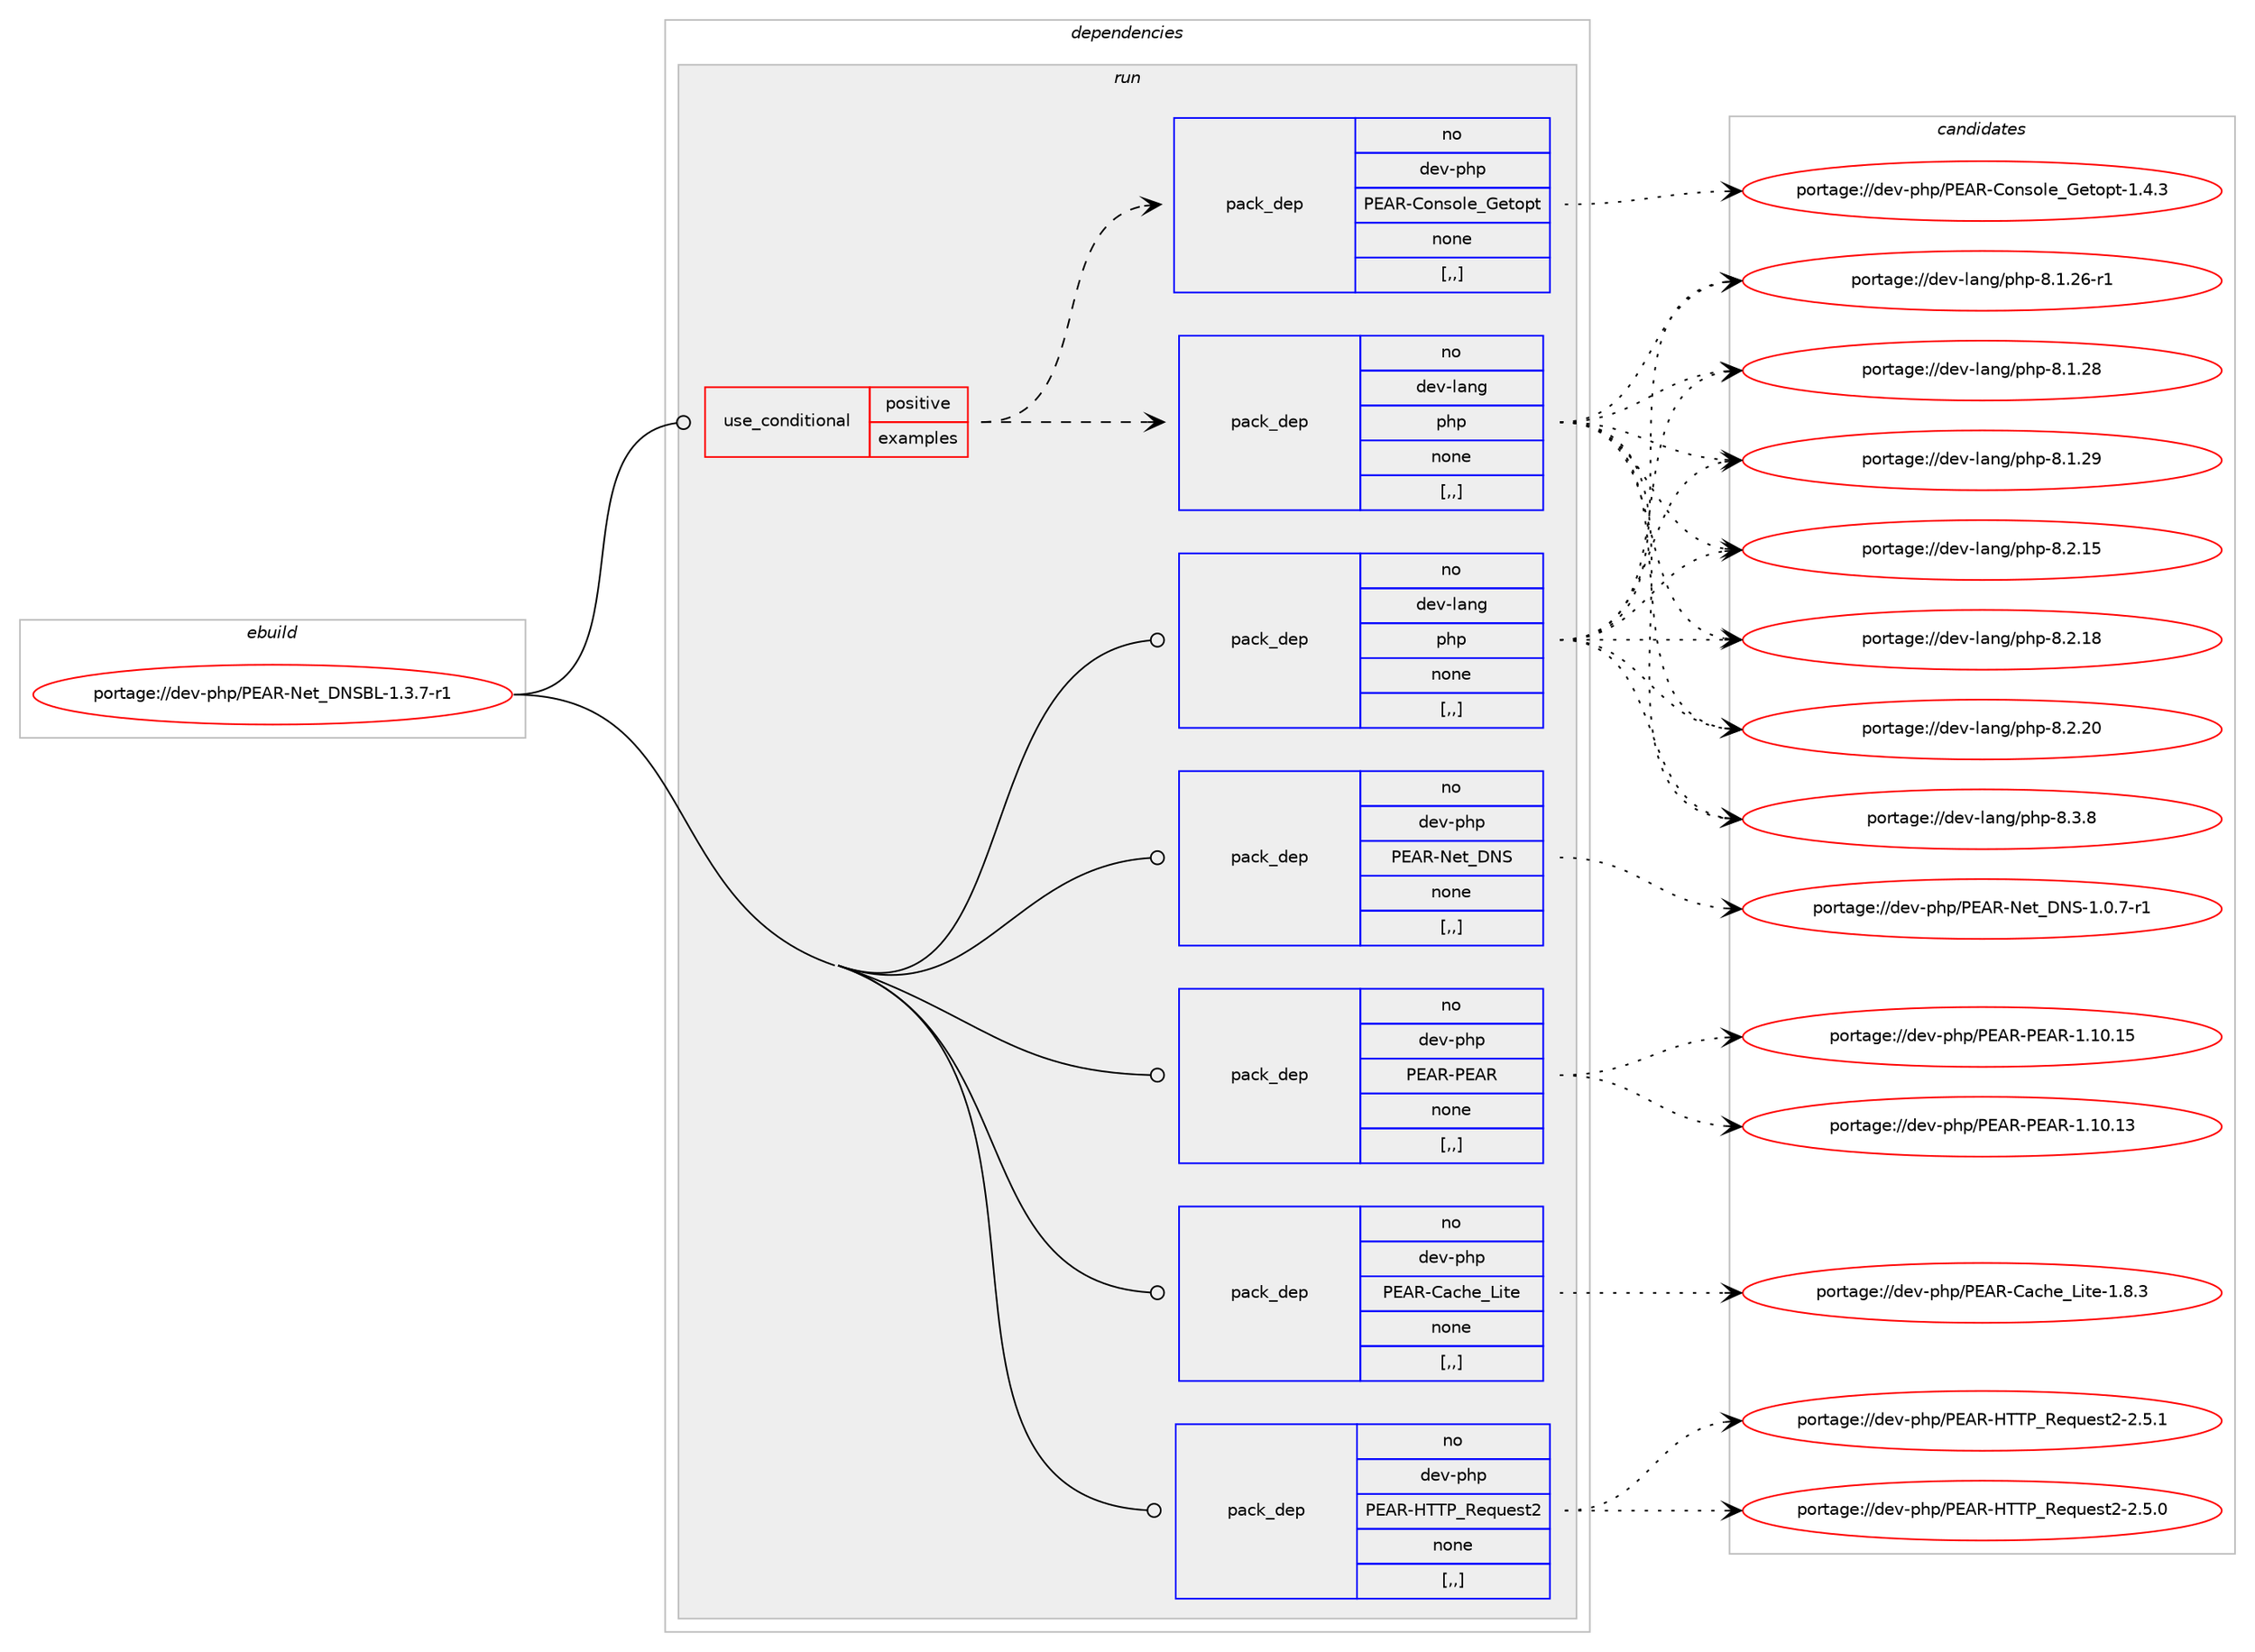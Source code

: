 digraph prolog {

# *************
# Graph options
# *************

newrank=true;
concentrate=true;
compound=true;
graph [rankdir=LR,fontname=Helvetica,fontsize=10,ranksep=1.5];#, ranksep=2.5, nodesep=0.2];
edge  [arrowhead=vee];
node  [fontname=Helvetica,fontsize=10];

# **********
# The ebuild
# **********

subgraph cluster_leftcol {
color=gray;
rank=same;
label=<<i>ebuild</i>>;
id [label="portage://dev-php/PEAR-Net_DNSBL-1.3.7-r1", color=red, width=4, href="../dev-php/PEAR-Net_DNSBL-1.3.7-r1.svg"];
}

# ****************
# The dependencies
# ****************

subgraph cluster_midcol {
color=gray;
label=<<i>dependencies</i>>;
subgraph cluster_compile {
fillcolor="#eeeeee";
style=filled;
label=<<i>compile</i>>;
}
subgraph cluster_compileandrun {
fillcolor="#eeeeee";
style=filled;
label=<<i>compile and run</i>>;
}
subgraph cluster_run {
fillcolor="#eeeeee";
style=filled;
label=<<i>run</i>>;
subgraph cond29208 {
dependency136314 [label=<<TABLE BORDER="0" CELLBORDER="1" CELLSPACING="0" CELLPADDING="4"><TR><TD ROWSPAN="3" CELLPADDING="10">use_conditional</TD></TR><TR><TD>positive</TD></TR><TR><TD>examples</TD></TR></TABLE>>, shape=none, color=red];
subgraph pack105906 {
dependency136315 [label=<<TABLE BORDER="0" CELLBORDER="1" CELLSPACING="0" CELLPADDING="4" WIDTH="220"><TR><TD ROWSPAN="6" CELLPADDING="30">pack_dep</TD></TR><TR><TD WIDTH="110">no</TD></TR><TR><TD>dev-lang</TD></TR><TR><TD>php</TD></TR><TR><TD>none</TD></TR><TR><TD>[,,]</TD></TR></TABLE>>, shape=none, color=blue];
}
dependency136314:e -> dependency136315:w [weight=20,style="dashed",arrowhead="vee"];
subgraph pack105907 {
dependency136316 [label=<<TABLE BORDER="0" CELLBORDER="1" CELLSPACING="0" CELLPADDING="4" WIDTH="220"><TR><TD ROWSPAN="6" CELLPADDING="30">pack_dep</TD></TR><TR><TD WIDTH="110">no</TD></TR><TR><TD>dev-php</TD></TR><TR><TD>PEAR-Console_Getopt</TD></TR><TR><TD>none</TD></TR><TR><TD>[,,]</TD></TR></TABLE>>, shape=none, color=blue];
}
dependency136314:e -> dependency136316:w [weight=20,style="dashed",arrowhead="vee"];
}
id:e -> dependency136314:w [weight=20,style="solid",arrowhead="odot"];
subgraph pack105908 {
dependency136317 [label=<<TABLE BORDER="0" CELLBORDER="1" CELLSPACING="0" CELLPADDING="4" WIDTH="220"><TR><TD ROWSPAN="6" CELLPADDING="30">pack_dep</TD></TR><TR><TD WIDTH="110">no</TD></TR><TR><TD>dev-lang</TD></TR><TR><TD>php</TD></TR><TR><TD>none</TD></TR><TR><TD>[,,]</TD></TR></TABLE>>, shape=none, color=blue];
}
id:e -> dependency136317:w [weight=20,style="solid",arrowhead="odot"];
subgraph pack105909 {
dependency136318 [label=<<TABLE BORDER="0" CELLBORDER="1" CELLSPACING="0" CELLPADDING="4" WIDTH="220"><TR><TD ROWSPAN="6" CELLPADDING="30">pack_dep</TD></TR><TR><TD WIDTH="110">no</TD></TR><TR><TD>dev-php</TD></TR><TR><TD>PEAR-Cache_Lite</TD></TR><TR><TD>none</TD></TR><TR><TD>[,,]</TD></TR></TABLE>>, shape=none, color=blue];
}
id:e -> dependency136318:w [weight=20,style="solid",arrowhead="odot"];
subgraph pack105910 {
dependency136319 [label=<<TABLE BORDER="0" CELLBORDER="1" CELLSPACING="0" CELLPADDING="4" WIDTH="220"><TR><TD ROWSPAN="6" CELLPADDING="30">pack_dep</TD></TR><TR><TD WIDTH="110">no</TD></TR><TR><TD>dev-php</TD></TR><TR><TD>PEAR-HTTP_Request2</TD></TR><TR><TD>none</TD></TR><TR><TD>[,,]</TD></TR></TABLE>>, shape=none, color=blue];
}
id:e -> dependency136319:w [weight=20,style="solid",arrowhead="odot"];
subgraph pack105911 {
dependency136320 [label=<<TABLE BORDER="0" CELLBORDER="1" CELLSPACING="0" CELLPADDING="4" WIDTH="220"><TR><TD ROWSPAN="6" CELLPADDING="30">pack_dep</TD></TR><TR><TD WIDTH="110">no</TD></TR><TR><TD>dev-php</TD></TR><TR><TD>PEAR-Net_DNS</TD></TR><TR><TD>none</TD></TR><TR><TD>[,,]</TD></TR></TABLE>>, shape=none, color=blue];
}
id:e -> dependency136320:w [weight=20,style="solid",arrowhead="odot"];
subgraph pack105912 {
dependency136321 [label=<<TABLE BORDER="0" CELLBORDER="1" CELLSPACING="0" CELLPADDING="4" WIDTH="220"><TR><TD ROWSPAN="6" CELLPADDING="30">pack_dep</TD></TR><TR><TD WIDTH="110">no</TD></TR><TR><TD>dev-php</TD></TR><TR><TD>PEAR-PEAR</TD></TR><TR><TD>none</TD></TR><TR><TD>[,,]</TD></TR></TABLE>>, shape=none, color=blue];
}
id:e -> dependency136321:w [weight=20,style="solid",arrowhead="odot"];
}
}

# **************
# The candidates
# **************

subgraph cluster_choices {
rank=same;
color=gray;
label=<<i>candidates</i>>;

subgraph choice105906 {
color=black;
nodesep=1;
choice100101118451089711010347112104112455646494650544511449 [label="portage://dev-lang/php-8.1.26-r1", color=red, width=4,href="../dev-lang/php-8.1.26-r1.svg"];
choice10010111845108971101034711210411245564649465056 [label="portage://dev-lang/php-8.1.28", color=red, width=4,href="../dev-lang/php-8.1.28.svg"];
choice10010111845108971101034711210411245564649465057 [label="portage://dev-lang/php-8.1.29", color=red, width=4,href="../dev-lang/php-8.1.29.svg"];
choice10010111845108971101034711210411245564650464953 [label="portage://dev-lang/php-8.2.15", color=red, width=4,href="../dev-lang/php-8.2.15.svg"];
choice10010111845108971101034711210411245564650464956 [label="portage://dev-lang/php-8.2.18", color=red, width=4,href="../dev-lang/php-8.2.18.svg"];
choice10010111845108971101034711210411245564650465048 [label="portage://dev-lang/php-8.2.20", color=red, width=4,href="../dev-lang/php-8.2.20.svg"];
choice100101118451089711010347112104112455646514656 [label="portage://dev-lang/php-8.3.8", color=red, width=4,href="../dev-lang/php-8.3.8.svg"];
dependency136315:e -> choice100101118451089711010347112104112455646494650544511449:w [style=dotted,weight="100"];
dependency136315:e -> choice10010111845108971101034711210411245564649465056:w [style=dotted,weight="100"];
dependency136315:e -> choice10010111845108971101034711210411245564649465057:w [style=dotted,weight="100"];
dependency136315:e -> choice10010111845108971101034711210411245564650464953:w [style=dotted,weight="100"];
dependency136315:e -> choice10010111845108971101034711210411245564650464956:w [style=dotted,weight="100"];
dependency136315:e -> choice10010111845108971101034711210411245564650465048:w [style=dotted,weight="100"];
dependency136315:e -> choice100101118451089711010347112104112455646514656:w [style=dotted,weight="100"];
}
subgraph choice105907 {
color=black;
nodesep=1;
choice10010111845112104112478069658245671111101151111081019571101116111112116454946524651 [label="portage://dev-php/PEAR-Console_Getopt-1.4.3", color=red, width=4,href="../dev-php/PEAR-Console_Getopt-1.4.3.svg"];
dependency136316:e -> choice10010111845112104112478069658245671111101151111081019571101116111112116454946524651:w [style=dotted,weight="100"];
}
subgraph choice105908 {
color=black;
nodesep=1;
choice100101118451089711010347112104112455646494650544511449 [label="portage://dev-lang/php-8.1.26-r1", color=red, width=4,href="../dev-lang/php-8.1.26-r1.svg"];
choice10010111845108971101034711210411245564649465056 [label="portage://dev-lang/php-8.1.28", color=red, width=4,href="../dev-lang/php-8.1.28.svg"];
choice10010111845108971101034711210411245564649465057 [label="portage://dev-lang/php-8.1.29", color=red, width=4,href="../dev-lang/php-8.1.29.svg"];
choice10010111845108971101034711210411245564650464953 [label="portage://dev-lang/php-8.2.15", color=red, width=4,href="../dev-lang/php-8.2.15.svg"];
choice10010111845108971101034711210411245564650464956 [label="portage://dev-lang/php-8.2.18", color=red, width=4,href="../dev-lang/php-8.2.18.svg"];
choice10010111845108971101034711210411245564650465048 [label="portage://dev-lang/php-8.2.20", color=red, width=4,href="../dev-lang/php-8.2.20.svg"];
choice100101118451089711010347112104112455646514656 [label="portage://dev-lang/php-8.3.8", color=red, width=4,href="../dev-lang/php-8.3.8.svg"];
dependency136317:e -> choice100101118451089711010347112104112455646494650544511449:w [style=dotted,weight="100"];
dependency136317:e -> choice10010111845108971101034711210411245564649465056:w [style=dotted,weight="100"];
dependency136317:e -> choice10010111845108971101034711210411245564649465057:w [style=dotted,weight="100"];
dependency136317:e -> choice10010111845108971101034711210411245564650464953:w [style=dotted,weight="100"];
dependency136317:e -> choice10010111845108971101034711210411245564650464956:w [style=dotted,weight="100"];
dependency136317:e -> choice10010111845108971101034711210411245564650465048:w [style=dotted,weight="100"];
dependency136317:e -> choice100101118451089711010347112104112455646514656:w [style=dotted,weight="100"];
}
subgraph choice105909 {
color=black;
nodesep=1;
choice100101118451121041124780696582456797991041019576105116101454946564651 [label="portage://dev-php/PEAR-Cache_Lite-1.8.3", color=red, width=4,href="../dev-php/PEAR-Cache_Lite-1.8.3.svg"];
dependency136318:e -> choice100101118451121041124780696582456797991041019576105116101454946564651:w [style=dotted,weight="100"];
}
subgraph choice105910 {
color=black;
nodesep=1;
choice1001011184511210411247806965824572848480958210111311710111511650455046534648 [label="portage://dev-php/PEAR-HTTP_Request2-2.5.0", color=red, width=4,href="../dev-php/PEAR-HTTP_Request2-2.5.0.svg"];
choice1001011184511210411247806965824572848480958210111311710111511650455046534649 [label="portage://dev-php/PEAR-HTTP_Request2-2.5.1", color=red, width=4,href="../dev-php/PEAR-HTTP_Request2-2.5.1.svg"];
dependency136319:e -> choice1001011184511210411247806965824572848480958210111311710111511650455046534648:w [style=dotted,weight="100"];
dependency136319:e -> choice1001011184511210411247806965824572848480958210111311710111511650455046534649:w [style=dotted,weight="100"];
}
subgraph choice105911 {
color=black;
nodesep=1;
choice1001011184511210411247806965824578101116956878834549464846554511449 [label="portage://dev-php/PEAR-Net_DNS-1.0.7-r1", color=red, width=4,href="../dev-php/PEAR-Net_DNS-1.0.7-r1.svg"];
dependency136320:e -> choice1001011184511210411247806965824578101116956878834549464846554511449:w [style=dotted,weight="100"];
}
subgraph choice105912 {
color=black;
nodesep=1;
choice10010111845112104112478069658245806965824549464948464951 [label="portage://dev-php/PEAR-PEAR-1.10.13", color=red, width=4,href="../dev-php/PEAR-PEAR-1.10.13.svg"];
choice10010111845112104112478069658245806965824549464948464953 [label="portage://dev-php/PEAR-PEAR-1.10.15", color=red, width=4,href="../dev-php/PEAR-PEAR-1.10.15.svg"];
dependency136321:e -> choice10010111845112104112478069658245806965824549464948464951:w [style=dotted,weight="100"];
dependency136321:e -> choice10010111845112104112478069658245806965824549464948464953:w [style=dotted,weight="100"];
}
}

}
